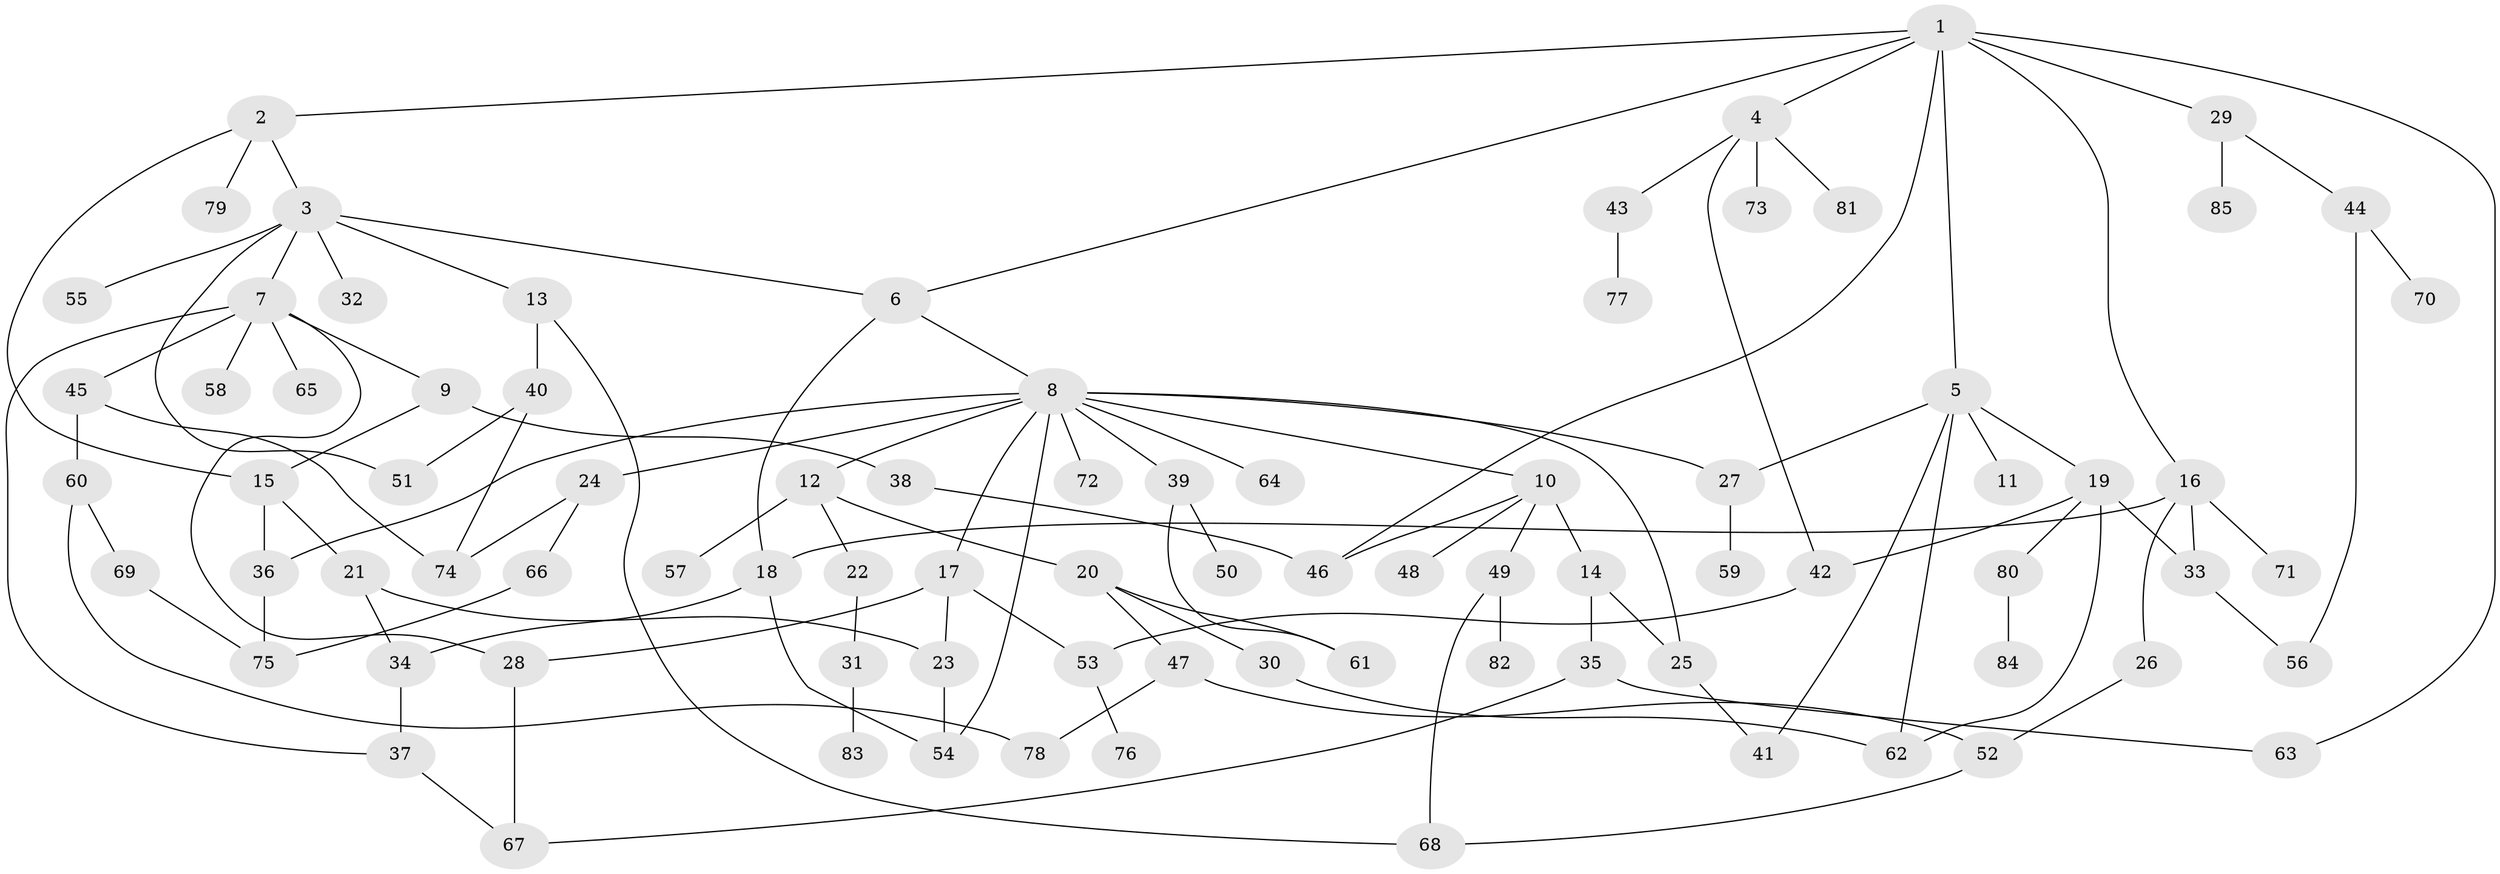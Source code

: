 // coarse degree distribution, {12: 0.03508771929824561, 3: 0.2631578947368421, 6: 0.07017543859649122, 4: 0.10526315789473684, 13: 0.017543859649122806, 1: 0.2982456140350877, 5: 0.05263157894736842, 2: 0.15789473684210525}
// Generated by graph-tools (version 1.1) at 2025/41/03/06/25 10:41:26]
// undirected, 85 vertices, 118 edges
graph export_dot {
graph [start="1"]
  node [color=gray90,style=filled];
  1;
  2;
  3;
  4;
  5;
  6;
  7;
  8;
  9;
  10;
  11;
  12;
  13;
  14;
  15;
  16;
  17;
  18;
  19;
  20;
  21;
  22;
  23;
  24;
  25;
  26;
  27;
  28;
  29;
  30;
  31;
  32;
  33;
  34;
  35;
  36;
  37;
  38;
  39;
  40;
  41;
  42;
  43;
  44;
  45;
  46;
  47;
  48;
  49;
  50;
  51;
  52;
  53;
  54;
  55;
  56;
  57;
  58;
  59;
  60;
  61;
  62;
  63;
  64;
  65;
  66;
  67;
  68;
  69;
  70;
  71;
  72;
  73;
  74;
  75;
  76;
  77;
  78;
  79;
  80;
  81;
  82;
  83;
  84;
  85;
  1 -- 2;
  1 -- 4;
  1 -- 5;
  1 -- 6;
  1 -- 16;
  1 -- 29;
  1 -- 46;
  1 -- 63;
  2 -- 3;
  2 -- 15;
  2 -- 79;
  3 -- 7;
  3 -- 13;
  3 -- 32;
  3 -- 55;
  3 -- 6;
  3 -- 51;
  4 -- 43;
  4 -- 73;
  4 -- 81;
  4 -- 42;
  5 -- 11;
  5 -- 19;
  5 -- 27;
  5 -- 41;
  5 -- 62;
  6 -- 8;
  6 -- 18;
  7 -- 9;
  7 -- 37;
  7 -- 45;
  7 -- 58;
  7 -- 65;
  7 -- 28;
  8 -- 10;
  8 -- 12;
  8 -- 17;
  8 -- 24;
  8 -- 39;
  8 -- 64;
  8 -- 72;
  8 -- 27;
  8 -- 36;
  8 -- 54;
  8 -- 25;
  9 -- 38;
  9 -- 15;
  10 -- 14;
  10 -- 48;
  10 -- 49;
  10 -- 46;
  12 -- 20;
  12 -- 22;
  12 -- 57;
  13 -- 40;
  13 -- 68;
  14 -- 25;
  14 -- 35;
  15 -- 21;
  15 -- 36;
  16 -- 26;
  16 -- 33;
  16 -- 71;
  16 -- 18;
  17 -- 23;
  17 -- 28;
  17 -- 53;
  18 -- 34;
  18 -- 54;
  19 -- 42;
  19 -- 80;
  19 -- 33;
  19 -- 62;
  20 -- 30;
  20 -- 47;
  20 -- 61;
  21 -- 23;
  21 -- 34;
  22 -- 31;
  23 -- 54;
  24 -- 66;
  24 -- 74;
  25 -- 41;
  26 -- 52;
  27 -- 59;
  28 -- 67;
  29 -- 44;
  29 -- 85;
  30 -- 62;
  31 -- 83;
  33 -- 56;
  34 -- 37;
  35 -- 63;
  35 -- 67;
  36 -- 75;
  37 -- 67;
  38 -- 46;
  39 -- 50;
  39 -- 61;
  40 -- 51;
  40 -- 74;
  42 -- 53;
  43 -- 77;
  44 -- 70;
  44 -- 56;
  45 -- 60;
  45 -- 74;
  47 -- 52;
  47 -- 78;
  49 -- 82;
  49 -- 68;
  52 -- 68;
  53 -- 76;
  60 -- 69;
  60 -- 78;
  66 -- 75;
  69 -- 75;
  80 -- 84;
}

